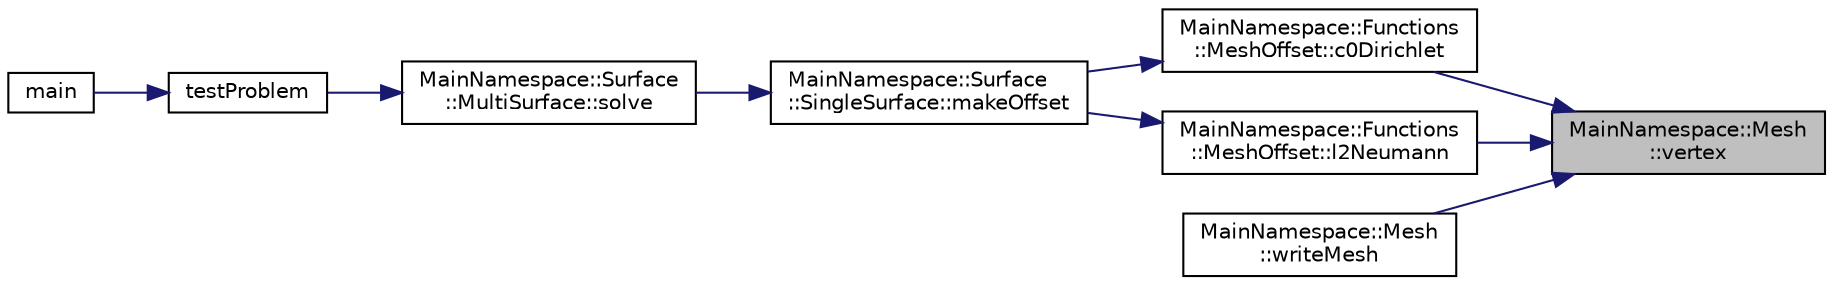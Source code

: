 digraph "MainNamespace::Mesh::vertex"
{
 // INTERACTIVE_SVG=YES
 // LATEX_PDF_SIZE
  edge [fontname="Helvetica",fontsize="10",labelfontname="Helvetica",labelfontsize="10"];
  node [fontname="Helvetica",fontsize="10",shape=record];
  rankdir="RL";
  Node1 [label="MainNamespace::Mesh\l::vertex",height=0.2,width=0.4,color="black", fillcolor="grey75", style="filled", fontcolor="black",tooltip="Get a vertex."];
  Node1 -> Node2 [dir="back",color="midnightblue",fontsize="10",style="solid",fontname="Helvetica"];
  Node2 [label="MainNamespace::Functions\l::MeshOffset::c0Dirichlet",height=0.2,width=0.4,color="black", fillcolor="white", style="filled",URL="$class_main_namespace_1_1_functions_1_1_mesh_offset.html#a168086ca4f603029af2faf0e30282149",tooltip="Interpolate the Dirichlet trace with continuous, picewise linear functions. The trace is scaled by s^..."];
  Node2 -> Node3 [dir="back",color="midnightblue",fontsize="10",style="solid",fontname="Helvetica"];
  Node3 [label="MainNamespace::Surface\l::SingleSurface::makeOffset",height=0.2,width=0.4,color="black", fillcolor="white", style="filled",URL="$class_main_namespace_1_1_surface_1_1_single_surface.html#a48d60279cef854fc417ed395bc25ca15",tooltip="Project the offset on the current mesh."];
  Node3 -> Node4 [dir="back",color="midnightblue",fontsize="10",style="solid",fontname="Helvetica"];
  Node4 [label="MainNamespace::Surface\l::MultiSurface::solve",height=0.2,width=0.4,color="black", fillcolor="white", style="filled",URL="$class_main_namespace_1_1_surface_1_1_multi_surface.html#a8839f7e49575079e39fbb95a692772a5",tooltip="Compute the right-hand side, the operators, then solve the linear system."];
  Node4 -> Node5 [dir="back",color="midnightblue",fontsize="10",style="solid",fontname="Helvetica"];
  Node5 [label="testProblem",height=0.2,width=0.4,color="black", fillcolor="white", style="filled",URL="$main_8cpp.html#a5d68713f22d1b3e2495b15d107ea7d21",tooltip=" "];
  Node5 -> Node6 [dir="back",color="midnightblue",fontsize="10",style="solid",fontname="Helvetica"];
  Node6 [label="main",height=0.2,width=0.4,color="black", fillcolor="white", style="filled",URL="$main_8cpp.html#a3c04138a5bfe5d72780bb7e82a18e627",tooltip=" "];
  Node1 -> Node7 [dir="back",color="midnightblue",fontsize="10",style="solid",fontname="Helvetica"];
  Node7 [label="MainNamespace::Functions\l::MeshOffset::l2Neumann",height=0.2,width=0.4,color="black", fillcolor="white", style="filled",URL="$class_main_namespace_1_1_functions_1_1_mesh_offset.html#a4a768deff1384d61cba181363f4069a9",tooltip="Compute the L² projection of the Nemuann trace into piecewise constant functions. The trace is scaled..."];
  Node7 -> Node3 [dir="back",color="midnightblue",fontsize="10",style="solid",fontname="Helvetica"];
  Node1 -> Node8 [dir="back",color="midnightblue",fontsize="10",style="solid",fontname="Helvetica"];
  Node8 [label="MainNamespace::Mesh\l::writeMesh",height=0.2,width=0.4,color="black", fillcolor="white", style="filled",URL="$struct_main_namespace_1_1_mesh.html#a8f4a591243a4cc09ea849eaf72fcf7fc",tooltip="Write a mesh in a custom format, at a custom location. Format: one line with number of vertices,..."];
}

